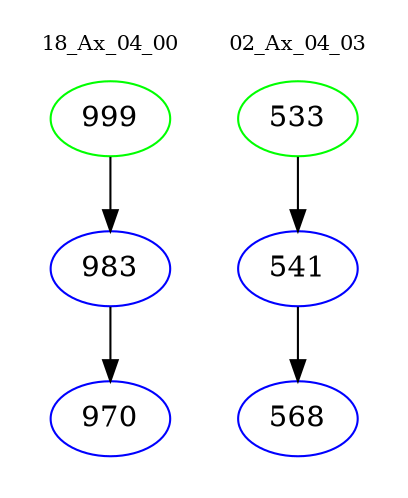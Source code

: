 digraph{
subgraph cluster_0 {
color = white
label = "18_Ax_04_00";
fontsize=10;
T0_999 [label="999", color="green"]
T0_999 -> T0_983 [color="black"]
T0_983 [label="983", color="blue"]
T0_983 -> T0_970 [color="black"]
T0_970 [label="970", color="blue"]
}
subgraph cluster_1 {
color = white
label = "02_Ax_04_03";
fontsize=10;
T1_533 [label="533", color="green"]
T1_533 -> T1_541 [color="black"]
T1_541 [label="541", color="blue"]
T1_541 -> T1_568 [color="black"]
T1_568 [label="568", color="blue"]
}
}
